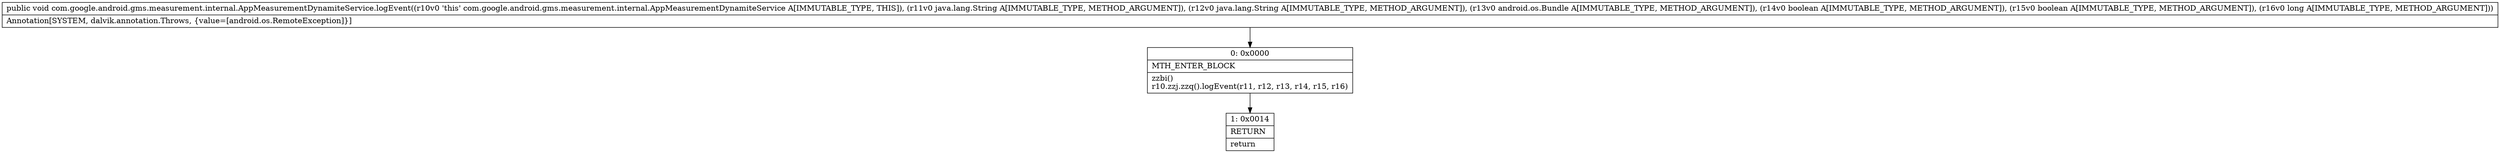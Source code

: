 digraph "CFG forcom.google.android.gms.measurement.internal.AppMeasurementDynamiteService.logEvent(Ljava\/lang\/String;Ljava\/lang\/String;Landroid\/os\/Bundle;ZZJ)V" {
Node_0 [shape=record,label="{0\:\ 0x0000|MTH_ENTER_BLOCK\l|zzbi()\lr10.zzj.zzq().logEvent(r11, r12, r13, r14, r15, r16)\l}"];
Node_1 [shape=record,label="{1\:\ 0x0014|RETURN\l|return\l}"];
MethodNode[shape=record,label="{public void com.google.android.gms.measurement.internal.AppMeasurementDynamiteService.logEvent((r10v0 'this' com.google.android.gms.measurement.internal.AppMeasurementDynamiteService A[IMMUTABLE_TYPE, THIS]), (r11v0 java.lang.String A[IMMUTABLE_TYPE, METHOD_ARGUMENT]), (r12v0 java.lang.String A[IMMUTABLE_TYPE, METHOD_ARGUMENT]), (r13v0 android.os.Bundle A[IMMUTABLE_TYPE, METHOD_ARGUMENT]), (r14v0 boolean A[IMMUTABLE_TYPE, METHOD_ARGUMENT]), (r15v0 boolean A[IMMUTABLE_TYPE, METHOD_ARGUMENT]), (r16v0 long A[IMMUTABLE_TYPE, METHOD_ARGUMENT]))  | Annotation[SYSTEM, dalvik.annotation.Throws, \{value=[android.os.RemoteException]\}]\l}"];
MethodNode -> Node_0;
Node_0 -> Node_1;
}


